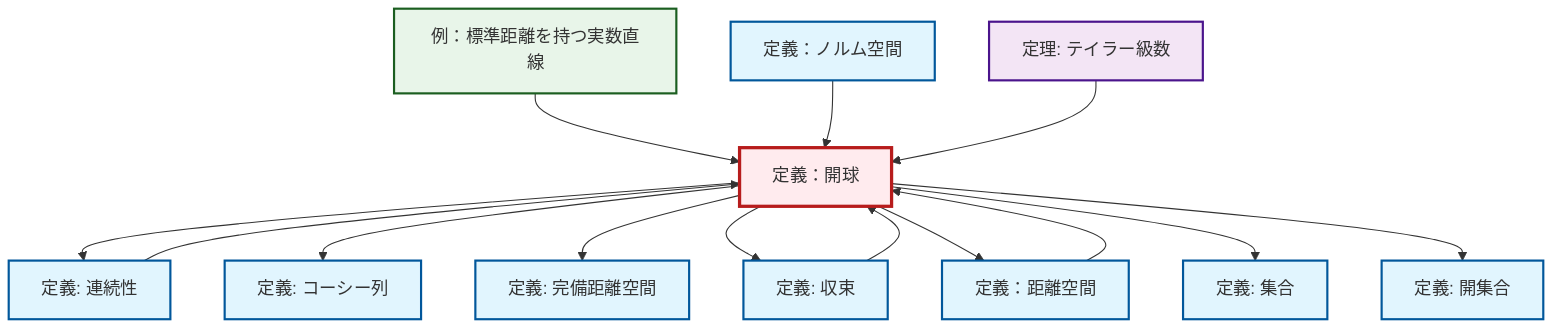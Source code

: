 graph TD
    classDef definition fill:#e1f5fe,stroke:#01579b,stroke-width:2px
    classDef theorem fill:#f3e5f5,stroke:#4a148c,stroke-width:2px
    classDef axiom fill:#fff3e0,stroke:#e65100,stroke-width:2px
    classDef example fill:#e8f5e9,stroke:#1b5e20,stroke-width:2px
    classDef current fill:#ffebee,stroke:#b71c1c,stroke-width:3px
    thm-taylor-series["定理: テイラー級数"]:::theorem
    def-metric-space["定義：距離空間"]:::definition
    def-open-set["定義: 開集合"]:::definition
    def-set["定義: 集合"]:::definition
    def-cauchy-sequence["定義: コーシー列"]:::definition
    def-convergence["定義: 収束"]:::definition
    def-continuity["定義: 連続性"]:::definition
    ex-real-line-metric["例：標準距離を持つ実数直線"]:::example
    def-open-ball["定義：開球"]:::definition
    def-complete-metric-space["定義: 完備距離空間"]:::definition
    def-normed-vector-space["定義：ノルム空間"]:::definition
    def-open-ball --> def-continuity
    def-open-ball --> def-cauchy-sequence
    def-open-ball --> def-complete-metric-space
    def-open-ball --> def-convergence
    def-convergence --> def-open-ball
    ex-real-line-metric --> def-open-ball
    def-normed-vector-space --> def-open-ball
    def-continuity --> def-open-ball
    def-open-ball --> def-metric-space
    def-metric-space --> def-open-ball
    def-open-ball --> def-set
    def-open-ball --> def-open-set
    thm-taylor-series --> def-open-ball
    class def-open-ball current